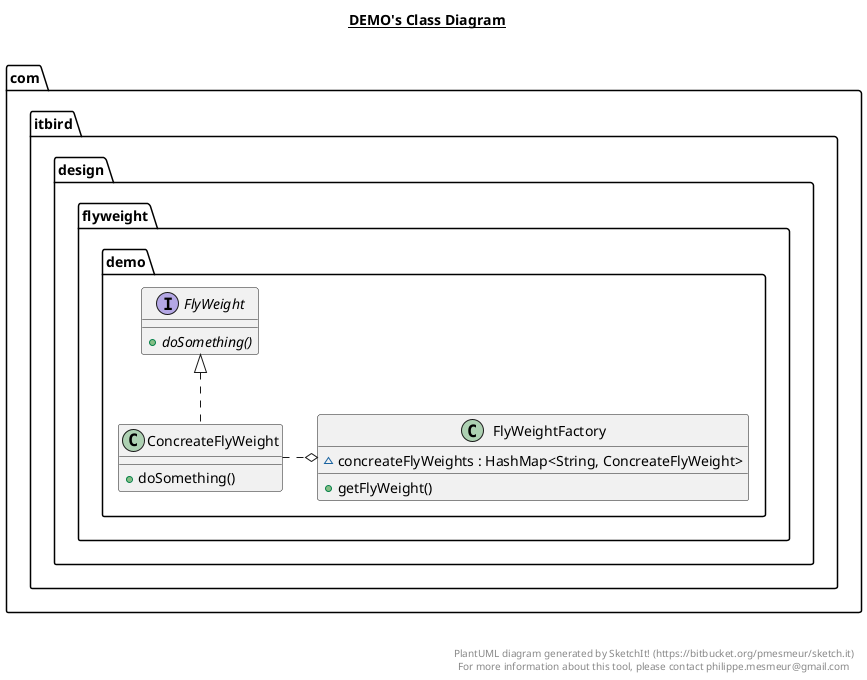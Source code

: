 @startuml

title __DEMO's Class Diagram__\n

  namespace com.itbird.design {
    namespace flyweight.demo {
      class com.itbird.design.flyweight.demo.ConcreateFlyWeight {
          + doSomething()
      }
    }
  }
  

  namespace com.itbird.design {
    namespace flyweight.demo {
      interface com.itbird.design.flyweight.demo.FlyWeight {
          {abstract} + doSomething()
      }
    }
  }
  

  namespace com.itbird.design {
    namespace flyweight.demo {
      class com.itbird.design.flyweight.demo.FlyWeightFactory {
          ~ concreateFlyWeights : HashMap<String, ConcreateFlyWeight>
          + getFlyWeight()
      }
    }
  }
  

  com.itbird.design.flyweight.demo.ConcreateFlyWeight .up.|> com.itbird.design.flyweight.demo.FlyWeight
  com.itbird.design.flyweight.demo.ConcreateFlyWeight .o com.itbird.design.flyweight.demo.FlyWeightFactory


right footer


PlantUML diagram generated by SketchIt! (https://bitbucket.org/pmesmeur/sketch.it)
For more information about this tool, please contact philippe.mesmeur@gmail.com
endfooter

@enduml

